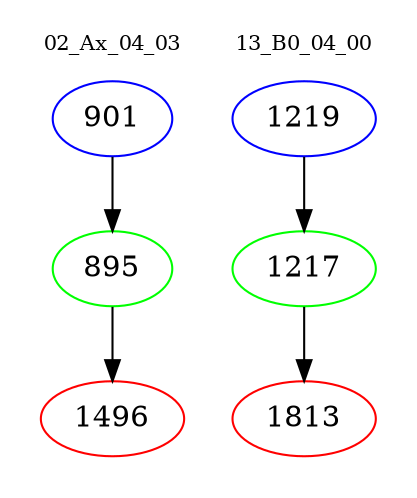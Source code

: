digraph{
subgraph cluster_0 {
color = white
label = "02_Ax_04_03";
fontsize=10;
T0_901 [label="901", color="blue"]
T0_901 -> T0_895 [color="black"]
T0_895 [label="895", color="green"]
T0_895 -> T0_1496 [color="black"]
T0_1496 [label="1496", color="red"]
}
subgraph cluster_1 {
color = white
label = "13_B0_04_00";
fontsize=10;
T1_1219 [label="1219", color="blue"]
T1_1219 -> T1_1217 [color="black"]
T1_1217 [label="1217", color="green"]
T1_1217 -> T1_1813 [color="black"]
T1_1813 [label="1813", color="red"]
}
}
